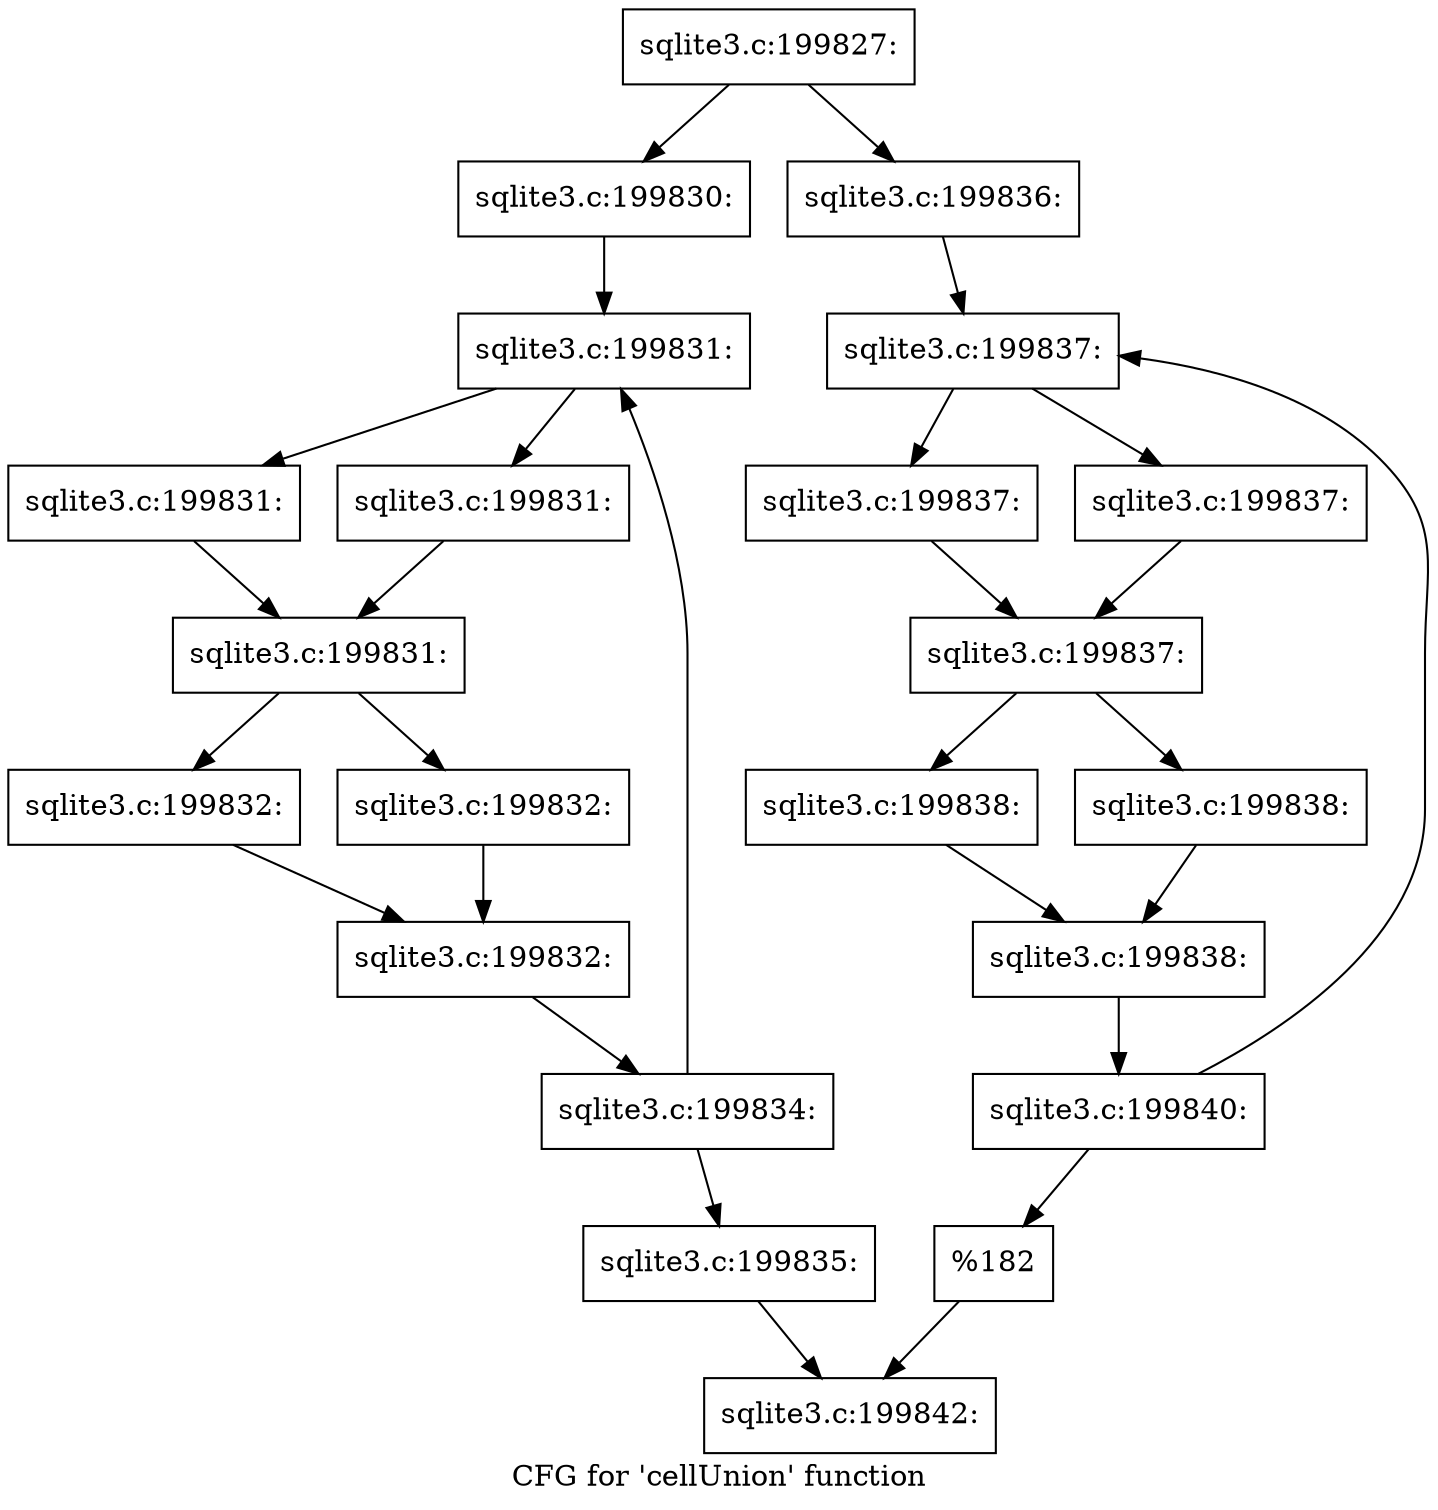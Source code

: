 digraph "CFG for 'cellUnion' function" {
	label="CFG for 'cellUnion' function";

	Node0x55c0fb5c9e10 [shape=record,label="{sqlite3.c:199827:}"];
	Node0x55c0fb5c9e10 -> Node0x55c0fb5d31e0;
	Node0x55c0fb5c9e10 -> Node0x55c0fb5d3280;
	Node0x55c0fb5d31e0 [shape=record,label="{sqlite3.c:199830:}"];
	Node0x55c0fb5d31e0 -> Node0x55c0fb5d37b0;
	Node0x55c0fb5d37b0 [shape=record,label="{sqlite3.c:199831:}"];
	Node0x55c0fb5d37b0 -> Node0x55c0fb5d3900;
	Node0x55c0fb5d37b0 -> Node0x55c0fb5d3950;
	Node0x55c0fb5d3900 [shape=record,label="{sqlite3.c:199831:}"];
	Node0x55c0fb5d3900 -> Node0x55c0fb5d39a0;
	Node0x55c0fb5d3950 [shape=record,label="{sqlite3.c:199831:}"];
	Node0x55c0fb5d3950 -> Node0x55c0fb5d39a0;
	Node0x55c0fb5d39a0 [shape=record,label="{sqlite3.c:199831:}"];
	Node0x55c0fb5d39a0 -> Node0x55c0fb5d5070;
	Node0x55c0fb5d39a0 -> Node0x55c0fb5d50c0;
	Node0x55c0fb5d5070 [shape=record,label="{sqlite3.c:199832:}"];
	Node0x55c0fb5d5070 -> Node0x55c0fb5d5110;
	Node0x55c0fb5d50c0 [shape=record,label="{sqlite3.c:199832:}"];
	Node0x55c0fb5d50c0 -> Node0x55c0fb5d5110;
	Node0x55c0fb5d5110 [shape=record,label="{sqlite3.c:199832:}"];
	Node0x55c0fb5d5110 -> Node0x55c0fb5d3760;
	Node0x55c0fb5d3760 [shape=record,label="{sqlite3.c:199834:}"];
	Node0x55c0fb5d3760 -> Node0x55c0fb5d37b0;
	Node0x55c0fb5d3760 -> Node0x55c0fb5d3710;
	Node0x55c0fb5d3710 [shape=record,label="{sqlite3.c:199835:}"];
	Node0x55c0fb5d3710 -> Node0x55c0fb5d3230;
	Node0x55c0fb5d3280 [shape=record,label="{sqlite3.c:199836:}"];
	Node0x55c0fb5d3280 -> Node0x55c0fb5d75e0;
	Node0x55c0fb5d75e0 [shape=record,label="{sqlite3.c:199837:}"];
	Node0x55c0fb5d75e0 -> Node0x55c0fb5d7730;
	Node0x55c0fb5d75e0 -> Node0x55c0fb5d7780;
	Node0x55c0fb5d7730 [shape=record,label="{sqlite3.c:199837:}"];
	Node0x55c0fb5d7730 -> Node0x55c0fb5d77d0;
	Node0x55c0fb5d7780 [shape=record,label="{sqlite3.c:199837:}"];
	Node0x55c0fb5d7780 -> Node0x55c0fb5d77d0;
	Node0x55c0fb5d77d0 [shape=record,label="{sqlite3.c:199837:}"];
	Node0x55c0fb5d77d0 -> Node0x55c0fb5d8ea0;
	Node0x55c0fb5d77d0 -> Node0x55c0fb5d8ef0;
	Node0x55c0fb5d8ea0 [shape=record,label="{sqlite3.c:199838:}"];
	Node0x55c0fb5d8ea0 -> Node0x55c0fb5d8f40;
	Node0x55c0fb5d8ef0 [shape=record,label="{sqlite3.c:199838:}"];
	Node0x55c0fb5d8ef0 -> Node0x55c0fb5d8f40;
	Node0x55c0fb5d8f40 [shape=record,label="{sqlite3.c:199838:}"];
	Node0x55c0fb5d8f40 -> Node0x55c0fb5d7590;
	Node0x55c0fb5d7590 [shape=record,label="{sqlite3.c:199840:}"];
	Node0x55c0fb5d7590 -> Node0x55c0fb5d75e0;
	Node0x55c0fb5d7590 -> Node0x55c0fb5d7540;
	Node0x55c0fb5d7540 [shape=record,label="{%182}"];
	Node0x55c0fb5d7540 -> Node0x55c0fb5d3230;
	Node0x55c0fb5d3230 [shape=record,label="{sqlite3.c:199842:}"];
}
